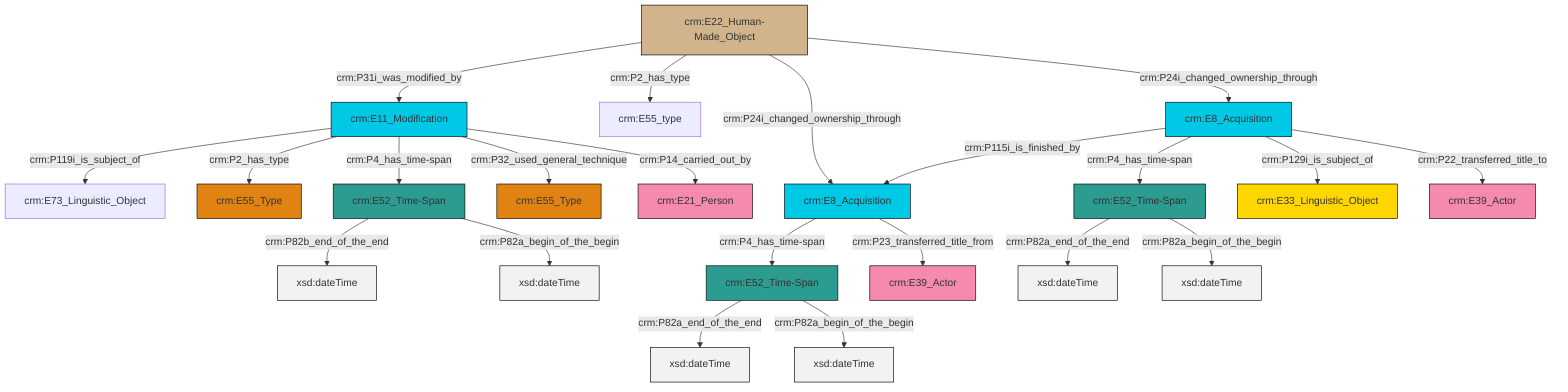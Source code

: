 graph TD
classDef Literal fill:#f2f2f2,stroke:#000000;
classDef CRM_Entity fill:#FFFFFF,stroke:#000000;
classDef Temporal_Entity fill:#00C9E6, stroke:#000000;
classDef Type fill:#E18312, stroke:#000000;
classDef Time-Span fill:#2C9C91, stroke:#000000;
classDef Appellation fill:#FFEB7F, stroke:#000000;
classDef Place fill:#008836, stroke:#000000;
classDef Persistent_Item fill:#B266B2, stroke:#000000;
classDef Conceptual_Object fill:#FFD700, stroke:#000000;
classDef Physical_Thing fill:#D2B48C, stroke:#000000;
classDef Actor fill:#f58aad, stroke:#000000;
classDef PC_Classes fill:#4ce600, stroke:#000000;
classDef Multi fill:#cccccc,stroke:#000000;

0["crm:E22_Human-Made_Object"]:::Physical_Thing -->|crm:P31i_was_modified_by| 1["crm:E11_Modification"]:::Temporal_Entity
2["crm:E8_Acquisition"]:::Temporal_Entity -->|crm:P4_has_time-span| 3["crm:E52_Time-Span"]:::Time-Span
1["crm:E11_Modification"]:::Temporal_Entity -->|crm:P119i_is_subject_of| 7["crm:E73_Linguistic_Object"]:::Default
0["crm:E22_Human-Made_Object"]:::Physical_Thing -->|crm:P2_has_type| 8["crm:E55_type"]:::Default
9["crm:E52_Time-Span"]:::Time-Span -->|crm:P82a_end_of_the_end| 10[xsd:dateTime]:::Literal
1["crm:E11_Modification"]:::Temporal_Entity -->|crm:P2_has_type| 11["crm:E55_Type"]:::Type
12["crm:E8_Acquisition"]:::Temporal_Entity -->|crm:P115i_is_finished_by| 2["crm:E8_Acquisition"]:::Temporal_Entity
12["crm:E8_Acquisition"]:::Temporal_Entity -->|crm:P4_has_time-span| 9["crm:E52_Time-Span"]:::Time-Span
9["crm:E52_Time-Span"]:::Time-Span -->|crm:P82a_begin_of_the_begin| 14[xsd:dateTime]:::Literal
12["crm:E8_Acquisition"]:::Temporal_Entity -->|crm:P129i_is_subject_of| 16["crm:E33_Linguistic_Object"]:::Conceptual_Object
1["crm:E11_Modification"]:::Temporal_Entity -->|crm:P4_has_time-span| 23["crm:E52_Time-Span"]:::Time-Span
0["crm:E22_Human-Made_Object"]:::Physical_Thing -->|crm:P24i_changed_ownership_through| 2["crm:E8_Acquisition"]:::Temporal_Entity
1["crm:E11_Modification"]:::Temporal_Entity -->|crm:P32_used_general_technique| 21["crm:E55_Type"]:::Type
3["crm:E52_Time-Span"]:::Time-Span -->|crm:P82a_end_of_the_end| 24[xsd:dateTime]:::Literal
3["crm:E52_Time-Span"]:::Time-Span -->|crm:P82a_begin_of_the_begin| 26[xsd:dateTime]:::Literal
2["crm:E8_Acquisition"]:::Temporal_Entity -->|crm:P23_transferred_title_from| 27["crm:E39_Actor"]:::Actor
23["crm:E52_Time-Span"]:::Time-Span -->|crm:P82b_end_of_the_end| 28[xsd:dateTime]:::Literal
12["crm:E8_Acquisition"]:::Temporal_Entity -->|crm:P22_transferred_title_to| 32["crm:E39_Actor"]:::Actor
23["crm:E52_Time-Span"]:::Time-Span -->|crm:P82a_begin_of_the_begin| 35[xsd:dateTime]:::Literal
1["crm:E11_Modification"]:::Temporal_Entity -->|crm:P14_carried_out_by| 4["crm:E21_Person"]:::Actor
0["crm:E22_Human-Made_Object"]:::Physical_Thing -->|crm:P24i_changed_ownership_through| 12["crm:E8_Acquisition"]:::Temporal_Entity